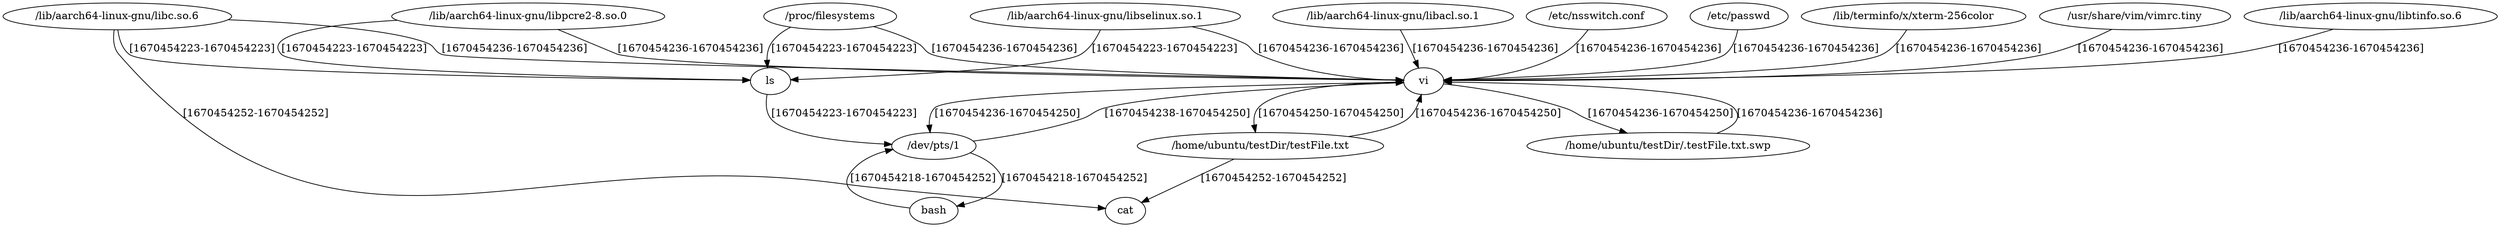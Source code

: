 digraph {
	"/lib/aarch64-linux-gnu/libtinfo.so.6" [shape=oval]
	ls [shape=oval]
	"/lib/aarch64-linux-gnu/libc.so.6" [shape=oval]
	"/lib/aarch64-linux-gnu/libacl.so.1" [shape=oval]
	"/etc/nsswitch.conf" [shape=oval]
	"/home/ubuntu/testDir/.testFile.txt.swp" [shape=oval]
	bash [shape=oval]
	vi [shape=oval]
	"/dev/pts/1" [shape=oval]
	cat [shape=oval]
	"/home/ubuntu/testDir/testFile.txt" [shape=oval]
	"/lib/aarch64-linux-gnu/libpcre2-8.so.0" [shape=oval]
	"/lib/aarch64-linux-gnu/libselinux.so.1" [shape=oval]
	"/proc/filesystems" [shape=oval]
	"/etc/passwd" [shape=oval]
	"/lib/terminfo/x/xterm-256color" [shape=oval]
	"/usr/share/vim/vimrc.tiny" [shape=oval]
	"/lib/aarch64-linux-gnu/libc.so.6" -> cat [label="[1670454252-1670454252]"]
	"/lib/aarch64-linux-gnu/libc.so.6" -> vi [label="[1670454236-1670454236]"]
	"/lib/aarch64-linux-gnu/libc.so.6" -> ls [label="[1670454223-1670454223]"]
	"/home/ubuntu/testDir/testFile.txt" -> vi [label="[1670454236-1670454250]"]
	"/home/ubuntu/testDir/testFile.txt" -> cat [label="[1670454252-1670454252]"]
	vi -> "/dev/pts/1" [label="[1670454236-1670454250]"]
	vi -> "/home/ubuntu/testDir/.testFile.txt.swp" [label="[1670454236-1670454250]"]
	vi -> "/home/ubuntu/testDir/testFile.txt" [label="[1670454250-1670454250]"]
	"/lib/terminfo/x/xterm-256color" -> vi [label="[1670454236-1670454236]"]
	"/lib/aarch64-linux-gnu/libselinux.so.1" -> vi [label="[1670454236-1670454236]"]
	"/lib/aarch64-linux-gnu/libselinux.so.1" -> ls [label="[1670454223-1670454223]"]
	"/home/ubuntu/testDir/.testFile.txt.swp" -> vi [label="[1670454236-1670454236]"]
	"/lib/aarch64-linux-gnu/libtinfo.so.6" -> vi [label="[1670454236-1670454236]"]
	"/lib/aarch64-linux-gnu/libpcre2-8.so.0" -> vi [label="[1670454236-1670454236]"]
	"/lib/aarch64-linux-gnu/libpcre2-8.so.0" -> ls [label="[1670454223-1670454223]"]
	"/lib/aarch64-linux-gnu/libacl.so.1" -> vi [label="[1670454236-1670454236]"]
	"/dev/pts/1" -> bash [label="[1670454218-1670454252]"]
	"/dev/pts/1" -> vi [label="[1670454238-1670454250]"]
	"/usr/share/vim/vimrc.tiny" -> vi [label="[1670454236-1670454236]"]
	"/proc/filesystems" -> vi [label="[1670454236-1670454236]"]
	"/proc/filesystems" -> ls [label="[1670454223-1670454223]"]
	"/etc/passwd" -> vi [label="[1670454236-1670454236]"]
	"/etc/nsswitch.conf" -> vi [label="[1670454236-1670454236]"]
	bash -> "/dev/pts/1" [label="[1670454218-1670454252]"]
	ls -> "/dev/pts/1" [label="[1670454223-1670454223]"]
}
